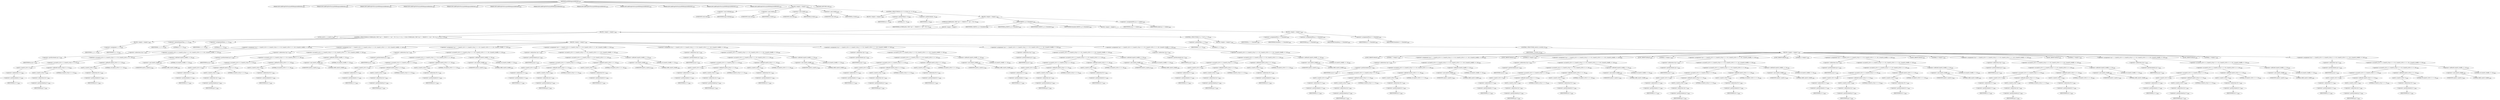 digraph "putRGBseparate8bittile" {  
"53328" [label = <(METHOD,putRGBseparate8bittile)<SUB>1854</SUB>> ]
"53329" [label = <(PARAM,DECLARESepPutFunc(putRGBseparate8bittile))<SUB>1854</SUB>> ]
"53330" [label = <(PARAM,DECLARESepPutFunc(putRGBseparate8bittile))<SUB>1854</SUB>> ]
"53331" [label = <(PARAM,DECLARESepPutFunc(putRGBseparate8bittile))<SUB>1854</SUB>> ]
"53332" [label = <(PARAM,DECLARESepPutFunc(putRGBseparate8bittile))<SUB>1854</SUB>> ]
"53333" [label = <(PARAM,DECLARESepPutFunc(putRGBseparate8bittile))<SUB>1854</SUB>> ]
"53334" [label = <(PARAM,DECLARESepPutFunc(putRGBseparate8bittile))<SUB>1854</SUB>> ]
"53335" [label = <(PARAM,DECLARESepPutFunc(putRGBseparate8bittile))<SUB>1854</SUB>> ]
"53336" [label = <(PARAM,DECLARESepPutFunc(putRGBseparate8bittile))<SUB>1854</SUB>> ]
"53337" [label = <(PARAM,DECLARESepPutFunc(putRGBseparate8bittile))<SUB>1854</SUB>> ]
"53338" [label = <(PARAM,DECLARESepPutFunc(putRGBseparate8bittile))<SUB>1854</SUB>> ]
"53339" [label = <(PARAM,DECLARESepPutFunc(putRGBseparate8bittile))<SUB>1854</SUB>> ]
"53340" [label = <(PARAM,DECLARESepPutFunc(putRGBseparate8bittile))<SUB>1854</SUB>> ]
"53341" [label = <(BLOCK,&lt;empty&gt;,&lt;empty&gt;)<SUB>1855</SUB>> ]
"53342" [label = <(&lt;operator&gt;.cast,(void)img)<SUB>1856</SUB>> ]
"53343" [label = <(UNKNOWN,void,void)<SUB>1856</SUB>> ]
"53344" [label = <(IDENTIFIER,img,(void)img)<SUB>1856</SUB>> ]
"53345" [label = <(&lt;operator&gt;.cast,(void)x)<SUB>1857</SUB>> ]
"53346" [label = <(UNKNOWN,void,void)<SUB>1857</SUB>> ]
"53347" [label = <(IDENTIFIER,x,(void)x)<SUB>1857</SUB>> ]
"53348" [label = <(&lt;operator&gt;.cast,(void)y)<SUB>1858</SUB>> ]
"53349" [label = <(UNKNOWN,void,void)<SUB>1858</SUB>> ]
"53350" [label = <(IDENTIFIER,y,(void)y)<SUB>1858</SUB>> ]
"53351" [label = <(&lt;operator&gt;.cast,(void)a)<SUB>1859</SUB>> ]
"53352" [label = <(UNKNOWN,void,void)<SUB>1859</SUB>> ]
"53353" [label = <(IDENTIFIER,a,(void)a)<SUB>1859</SUB>> ]
"53354" [label = <(CONTROL_STRUCTURE,for (;h &gt; 0;--h),for (;h &gt; 0;--h))<SUB>1860</SUB>> ]
"53355" [label = <(BLOCK,&lt;empty&gt;,&lt;empty&gt;)<SUB>1860</SUB>> ]
"53356" [label = <(&lt;operator&gt;.greaterThan,h &gt; 0)<SUB>1860</SUB>> ]
"53357" [label = <(IDENTIFIER,h,h &gt; 0)<SUB>1860</SUB>> ]
"53358" [label = <(LITERAL,0,h &gt; 0)<SUB>1860</SUB>> ]
"53359" [label = <(&lt;operator&gt;.preDecrement,--h)<SUB>1860</SUB>> ]
"53360" [label = <(IDENTIFIER,h,--h)<SUB>1860</SUB>> ]
"53361" [label = <(BLOCK,&lt;empty&gt;,&lt;empty&gt;)<SUB>1861</SUB>> ]
"53362" [label = <(UNROLL8,UNROLL8(w, NOP, *cp++ = PACK(*r++, *g++, *b++)))<SUB>1862</SUB>> ]
"53363" [label = <(IDENTIFIER,w,UNROLL8(w, NOP, *cp++ = PACK(*r++, *g++, *b++)))<SUB>1862</SUB>> ]
"53364" [label = <(BLOCK,&lt;empty&gt;,&lt;empty&gt;)> ]
"53365" [label = <(BLOCK,&lt;empty&gt;,&lt;empty&gt;)<SUB>1862</SUB>> ]
"53366" [label = <(LOCAL,uint32_t _x: uint32_t)<SUB>1862</SUB>> ]
"53367" [label = <(CONTROL_STRUCTURE,for (UNROLL8(w, NOP, *cp++ = PACK(*r++, *g++, *b++))_x &gt;= 8;_x -= 8),for (UNROLL8(w, NOP, *cp++ = PACK(*r++, *g++, *b++))_x &gt;= 8;_x -= 8))<SUB>1862</SUB>> ]
"53368" [label = <(BLOCK,&lt;empty&gt;,&lt;empty&gt;)<SUB>1862</SUB>> ]
"53369" [label = <(&lt;operator&gt;.assignment,_x = w)<SUB>1862</SUB>> ]
"53370" [label = <(IDENTIFIER,_x,_x = w)<SUB>1862</SUB>> ]
"53371" [label = <(IDENTIFIER,w,_x = w)<SUB>1862</SUB>> ]
"53372" [label = <(&lt;operator&gt;.greaterEqualsThan,_x &gt;= 8)<SUB>1862</SUB>> ]
"53373" [label = <(IDENTIFIER,_x,_x &gt;= 8)<SUB>1862</SUB>> ]
"53374" [label = <(LITERAL,8,_x &gt;= 8)<SUB>1862</SUB>> ]
"53375" [label = <(&lt;operator&gt;.assignmentMinus,_x -= 8)<SUB>1862</SUB>> ]
"53376" [label = <(IDENTIFIER,_x,_x -= 8)<SUB>1862</SUB>> ]
"53377" [label = <(LITERAL,8,_x -= 8)<SUB>1862</SUB>> ]
"53378" [label = <(BLOCK,&lt;empty&gt;,&lt;empty&gt;)<SUB>1862</SUB>> ]
"53379" [label = <(&lt;operator&gt;.assignment,*cp++ = ((uint32_t)(*r++) | ((uint32_t)(*g++) &lt;&lt; 8) | ((uint32_t)(*b++) &lt;&lt; 16) | (((uint32_t)0xffL) &lt;&lt; 24)))<SUB>1862</SUB>> ]
"53380" [label = <(&lt;operator&gt;.indirection,*cp++)<SUB>1862</SUB>> ]
"53381" [label = <(&lt;operator&gt;.postIncrement,cp++)<SUB>1862</SUB>> ]
"53382" [label = <(IDENTIFIER,cp,cp++)<SUB>1862</SUB>> ]
"53383" [label = <(&lt;operator&gt;.or,(uint32_t)(*r++) | ((uint32_t)(*g++) &lt;&lt; 8) | ((uint32_t)(*b++) &lt;&lt; 16) | (((uint32_t)0xffL) &lt;&lt; 24))<SUB>1862</SUB>> ]
"53384" [label = <(&lt;operator&gt;.or,(uint32_t)(*r++) | ((uint32_t)(*g++) &lt;&lt; 8) | ((uint32_t)(*b++) &lt;&lt; 16))<SUB>1862</SUB>> ]
"53385" [label = <(&lt;operator&gt;.or,(uint32_t)(*r++) | ((uint32_t)(*g++) &lt;&lt; 8))<SUB>1862</SUB>> ]
"53386" [label = <(uint32_t,(uint32_t)(*r++))<SUB>1862</SUB>> ]
"53387" [label = <(&lt;operator&gt;.indirection,*r++)<SUB>1862</SUB>> ]
"53388" [label = <(&lt;operator&gt;.postIncrement,r++)<SUB>1862</SUB>> ]
"53389" [label = <(IDENTIFIER,r,r++)<SUB>1862</SUB>> ]
"53390" [label = <(&lt;operator&gt;.shiftLeft,(uint32_t)(*g++) &lt;&lt; 8)<SUB>1862</SUB>> ]
"53391" [label = <(uint32_t,(uint32_t)(*g++))<SUB>1862</SUB>> ]
"53392" [label = <(&lt;operator&gt;.indirection,*g++)<SUB>1862</SUB>> ]
"53393" [label = <(&lt;operator&gt;.postIncrement,g++)<SUB>1862</SUB>> ]
"53394" [label = <(IDENTIFIER,g,g++)<SUB>1862</SUB>> ]
"53395" [label = <(LITERAL,8,(uint32_t)(*g++) &lt;&lt; 8)<SUB>1862</SUB>> ]
"53396" [label = <(&lt;operator&gt;.shiftLeft,(uint32_t)(*b++) &lt;&lt; 16)<SUB>1862</SUB>> ]
"53397" [label = <(uint32_t,(uint32_t)(*b++))<SUB>1862</SUB>> ]
"53398" [label = <(&lt;operator&gt;.indirection,*b++)<SUB>1862</SUB>> ]
"53399" [label = <(&lt;operator&gt;.postIncrement,b++)<SUB>1862</SUB>> ]
"53400" [label = <(IDENTIFIER,b,b++)<SUB>1862</SUB>> ]
"53401" [label = <(LITERAL,16,(uint32_t)(*b++) &lt;&lt; 16)<SUB>1862</SUB>> ]
"53402" [label = <(&lt;operator&gt;.shiftLeft,((uint32_t)0xffL) &lt;&lt; 24)<SUB>1862</SUB>> ]
"53403" [label = <(&lt;operator&gt;.cast,(uint32_t)0xffL)<SUB>1862</SUB>> ]
"53404" [label = <(UNKNOWN,uint32_t,uint32_t)<SUB>1862</SUB>> ]
"53405" [label = <(LITERAL,0xffL,(uint32_t)0xffL)<SUB>1862</SUB>> ]
"53406" [label = <(LITERAL,24,((uint32_t)0xffL) &lt;&lt; 24)<SUB>1862</SUB>> ]
"53407" [label = <(&lt;operator&gt;.assignment,*cp++ = ((uint32_t)(*r++) | ((uint32_t)(*g++) &lt;&lt; 8) | ((uint32_t)(*b++) &lt;&lt; 16) | (((uint32_t)0xffL) &lt;&lt; 24)))<SUB>1862</SUB>> ]
"53408" [label = <(&lt;operator&gt;.indirection,*cp++)<SUB>1862</SUB>> ]
"53409" [label = <(&lt;operator&gt;.postIncrement,cp++)<SUB>1862</SUB>> ]
"53410" [label = <(IDENTIFIER,cp,cp++)<SUB>1862</SUB>> ]
"53411" [label = <(&lt;operator&gt;.or,(uint32_t)(*r++) | ((uint32_t)(*g++) &lt;&lt; 8) | ((uint32_t)(*b++) &lt;&lt; 16) | (((uint32_t)0xffL) &lt;&lt; 24))<SUB>1862</SUB>> ]
"53412" [label = <(&lt;operator&gt;.or,(uint32_t)(*r++) | ((uint32_t)(*g++) &lt;&lt; 8) | ((uint32_t)(*b++) &lt;&lt; 16))<SUB>1862</SUB>> ]
"53413" [label = <(&lt;operator&gt;.or,(uint32_t)(*r++) | ((uint32_t)(*g++) &lt;&lt; 8))<SUB>1862</SUB>> ]
"53414" [label = <(uint32_t,(uint32_t)(*r++))<SUB>1862</SUB>> ]
"53415" [label = <(&lt;operator&gt;.indirection,*r++)<SUB>1862</SUB>> ]
"53416" [label = <(&lt;operator&gt;.postIncrement,r++)<SUB>1862</SUB>> ]
"53417" [label = <(IDENTIFIER,r,r++)<SUB>1862</SUB>> ]
"53418" [label = <(&lt;operator&gt;.shiftLeft,(uint32_t)(*g++) &lt;&lt; 8)<SUB>1862</SUB>> ]
"53419" [label = <(uint32_t,(uint32_t)(*g++))<SUB>1862</SUB>> ]
"53420" [label = <(&lt;operator&gt;.indirection,*g++)<SUB>1862</SUB>> ]
"53421" [label = <(&lt;operator&gt;.postIncrement,g++)<SUB>1862</SUB>> ]
"53422" [label = <(IDENTIFIER,g,g++)<SUB>1862</SUB>> ]
"53423" [label = <(LITERAL,8,(uint32_t)(*g++) &lt;&lt; 8)<SUB>1862</SUB>> ]
"53424" [label = <(&lt;operator&gt;.shiftLeft,(uint32_t)(*b++) &lt;&lt; 16)<SUB>1862</SUB>> ]
"53425" [label = <(uint32_t,(uint32_t)(*b++))<SUB>1862</SUB>> ]
"53426" [label = <(&lt;operator&gt;.indirection,*b++)<SUB>1862</SUB>> ]
"53427" [label = <(&lt;operator&gt;.postIncrement,b++)<SUB>1862</SUB>> ]
"53428" [label = <(IDENTIFIER,b,b++)<SUB>1862</SUB>> ]
"53429" [label = <(LITERAL,16,(uint32_t)(*b++) &lt;&lt; 16)<SUB>1862</SUB>> ]
"53430" [label = <(&lt;operator&gt;.shiftLeft,((uint32_t)0xffL) &lt;&lt; 24)<SUB>1862</SUB>> ]
"53431" [label = <(&lt;operator&gt;.cast,(uint32_t)0xffL)<SUB>1862</SUB>> ]
"53432" [label = <(UNKNOWN,uint32_t,uint32_t)<SUB>1862</SUB>> ]
"53433" [label = <(LITERAL,0xffL,(uint32_t)0xffL)<SUB>1862</SUB>> ]
"53434" [label = <(LITERAL,24,((uint32_t)0xffL) &lt;&lt; 24)<SUB>1862</SUB>> ]
"53435" [label = <(&lt;operator&gt;.assignment,*cp++ = ((uint32_t)(*r++) | ((uint32_t)(*g++) &lt;&lt; 8) | ((uint32_t)(*b++) &lt;&lt; 16) | (((uint32_t)0xffL) &lt;&lt; 24)))<SUB>1862</SUB>> ]
"53436" [label = <(&lt;operator&gt;.indirection,*cp++)<SUB>1862</SUB>> ]
"53437" [label = <(&lt;operator&gt;.postIncrement,cp++)<SUB>1862</SUB>> ]
"53438" [label = <(IDENTIFIER,cp,cp++)<SUB>1862</SUB>> ]
"53439" [label = <(&lt;operator&gt;.or,(uint32_t)(*r++) | ((uint32_t)(*g++) &lt;&lt; 8) | ((uint32_t)(*b++) &lt;&lt; 16) | (((uint32_t)0xffL) &lt;&lt; 24))<SUB>1862</SUB>> ]
"53440" [label = <(&lt;operator&gt;.or,(uint32_t)(*r++) | ((uint32_t)(*g++) &lt;&lt; 8) | ((uint32_t)(*b++) &lt;&lt; 16))<SUB>1862</SUB>> ]
"53441" [label = <(&lt;operator&gt;.or,(uint32_t)(*r++) | ((uint32_t)(*g++) &lt;&lt; 8))<SUB>1862</SUB>> ]
"53442" [label = <(uint32_t,(uint32_t)(*r++))<SUB>1862</SUB>> ]
"53443" [label = <(&lt;operator&gt;.indirection,*r++)<SUB>1862</SUB>> ]
"53444" [label = <(&lt;operator&gt;.postIncrement,r++)<SUB>1862</SUB>> ]
"53445" [label = <(IDENTIFIER,r,r++)<SUB>1862</SUB>> ]
"53446" [label = <(&lt;operator&gt;.shiftLeft,(uint32_t)(*g++) &lt;&lt; 8)<SUB>1862</SUB>> ]
"53447" [label = <(uint32_t,(uint32_t)(*g++))<SUB>1862</SUB>> ]
"53448" [label = <(&lt;operator&gt;.indirection,*g++)<SUB>1862</SUB>> ]
"53449" [label = <(&lt;operator&gt;.postIncrement,g++)<SUB>1862</SUB>> ]
"53450" [label = <(IDENTIFIER,g,g++)<SUB>1862</SUB>> ]
"53451" [label = <(LITERAL,8,(uint32_t)(*g++) &lt;&lt; 8)<SUB>1862</SUB>> ]
"53452" [label = <(&lt;operator&gt;.shiftLeft,(uint32_t)(*b++) &lt;&lt; 16)<SUB>1862</SUB>> ]
"53453" [label = <(uint32_t,(uint32_t)(*b++))<SUB>1862</SUB>> ]
"53454" [label = <(&lt;operator&gt;.indirection,*b++)<SUB>1862</SUB>> ]
"53455" [label = <(&lt;operator&gt;.postIncrement,b++)<SUB>1862</SUB>> ]
"53456" [label = <(IDENTIFIER,b,b++)<SUB>1862</SUB>> ]
"53457" [label = <(LITERAL,16,(uint32_t)(*b++) &lt;&lt; 16)<SUB>1862</SUB>> ]
"53458" [label = <(&lt;operator&gt;.shiftLeft,((uint32_t)0xffL) &lt;&lt; 24)<SUB>1862</SUB>> ]
"53459" [label = <(&lt;operator&gt;.cast,(uint32_t)0xffL)<SUB>1862</SUB>> ]
"53460" [label = <(UNKNOWN,uint32_t,uint32_t)<SUB>1862</SUB>> ]
"53461" [label = <(LITERAL,0xffL,(uint32_t)0xffL)<SUB>1862</SUB>> ]
"53462" [label = <(LITERAL,24,((uint32_t)0xffL) &lt;&lt; 24)<SUB>1862</SUB>> ]
"53463" [label = <(&lt;operator&gt;.assignment,*cp++ = ((uint32_t)(*r++) | ((uint32_t)(*g++) &lt;&lt; 8) | ((uint32_t)(*b++) &lt;&lt; 16) | (((uint32_t)0xffL) &lt;&lt; 24)))<SUB>1862</SUB>> ]
"53464" [label = <(&lt;operator&gt;.indirection,*cp++)<SUB>1862</SUB>> ]
"53465" [label = <(&lt;operator&gt;.postIncrement,cp++)<SUB>1862</SUB>> ]
"53466" [label = <(IDENTIFIER,cp,cp++)<SUB>1862</SUB>> ]
"53467" [label = <(&lt;operator&gt;.or,(uint32_t)(*r++) | ((uint32_t)(*g++) &lt;&lt; 8) | ((uint32_t)(*b++) &lt;&lt; 16) | (((uint32_t)0xffL) &lt;&lt; 24))<SUB>1862</SUB>> ]
"53468" [label = <(&lt;operator&gt;.or,(uint32_t)(*r++) | ((uint32_t)(*g++) &lt;&lt; 8) | ((uint32_t)(*b++) &lt;&lt; 16))<SUB>1862</SUB>> ]
"53469" [label = <(&lt;operator&gt;.or,(uint32_t)(*r++) | ((uint32_t)(*g++) &lt;&lt; 8))<SUB>1862</SUB>> ]
"53470" [label = <(uint32_t,(uint32_t)(*r++))<SUB>1862</SUB>> ]
"53471" [label = <(&lt;operator&gt;.indirection,*r++)<SUB>1862</SUB>> ]
"53472" [label = <(&lt;operator&gt;.postIncrement,r++)<SUB>1862</SUB>> ]
"53473" [label = <(IDENTIFIER,r,r++)<SUB>1862</SUB>> ]
"53474" [label = <(&lt;operator&gt;.shiftLeft,(uint32_t)(*g++) &lt;&lt; 8)<SUB>1862</SUB>> ]
"53475" [label = <(uint32_t,(uint32_t)(*g++))<SUB>1862</SUB>> ]
"53476" [label = <(&lt;operator&gt;.indirection,*g++)<SUB>1862</SUB>> ]
"53477" [label = <(&lt;operator&gt;.postIncrement,g++)<SUB>1862</SUB>> ]
"53478" [label = <(IDENTIFIER,g,g++)<SUB>1862</SUB>> ]
"53479" [label = <(LITERAL,8,(uint32_t)(*g++) &lt;&lt; 8)<SUB>1862</SUB>> ]
"53480" [label = <(&lt;operator&gt;.shiftLeft,(uint32_t)(*b++) &lt;&lt; 16)<SUB>1862</SUB>> ]
"53481" [label = <(uint32_t,(uint32_t)(*b++))<SUB>1862</SUB>> ]
"53482" [label = <(&lt;operator&gt;.indirection,*b++)<SUB>1862</SUB>> ]
"53483" [label = <(&lt;operator&gt;.postIncrement,b++)<SUB>1862</SUB>> ]
"53484" [label = <(IDENTIFIER,b,b++)<SUB>1862</SUB>> ]
"53485" [label = <(LITERAL,16,(uint32_t)(*b++) &lt;&lt; 16)<SUB>1862</SUB>> ]
"53486" [label = <(&lt;operator&gt;.shiftLeft,((uint32_t)0xffL) &lt;&lt; 24)<SUB>1862</SUB>> ]
"53487" [label = <(&lt;operator&gt;.cast,(uint32_t)0xffL)<SUB>1862</SUB>> ]
"53488" [label = <(UNKNOWN,uint32_t,uint32_t)<SUB>1862</SUB>> ]
"53489" [label = <(LITERAL,0xffL,(uint32_t)0xffL)<SUB>1862</SUB>> ]
"53490" [label = <(LITERAL,24,((uint32_t)0xffL) &lt;&lt; 24)<SUB>1862</SUB>> ]
"53491" [label = <(&lt;operator&gt;.assignment,*cp++ = ((uint32_t)(*r++) | ((uint32_t)(*g++) &lt;&lt; 8) | ((uint32_t)(*b++) &lt;&lt; 16) | (((uint32_t)0xffL) &lt;&lt; 24)))<SUB>1862</SUB>> ]
"53492" [label = <(&lt;operator&gt;.indirection,*cp++)<SUB>1862</SUB>> ]
"53493" [label = <(&lt;operator&gt;.postIncrement,cp++)<SUB>1862</SUB>> ]
"53494" [label = <(IDENTIFIER,cp,cp++)<SUB>1862</SUB>> ]
"53495" [label = <(&lt;operator&gt;.or,(uint32_t)(*r++) | ((uint32_t)(*g++) &lt;&lt; 8) | ((uint32_t)(*b++) &lt;&lt; 16) | (((uint32_t)0xffL) &lt;&lt; 24))<SUB>1862</SUB>> ]
"53496" [label = <(&lt;operator&gt;.or,(uint32_t)(*r++) | ((uint32_t)(*g++) &lt;&lt; 8) | ((uint32_t)(*b++) &lt;&lt; 16))<SUB>1862</SUB>> ]
"53497" [label = <(&lt;operator&gt;.or,(uint32_t)(*r++) | ((uint32_t)(*g++) &lt;&lt; 8))<SUB>1862</SUB>> ]
"53498" [label = <(uint32_t,(uint32_t)(*r++))<SUB>1862</SUB>> ]
"53499" [label = <(&lt;operator&gt;.indirection,*r++)<SUB>1862</SUB>> ]
"53500" [label = <(&lt;operator&gt;.postIncrement,r++)<SUB>1862</SUB>> ]
"53501" [label = <(IDENTIFIER,r,r++)<SUB>1862</SUB>> ]
"53502" [label = <(&lt;operator&gt;.shiftLeft,(uint32_t)(*g++) &lt;&lt; 8)<SUB>1862</SUB>> ]
"53503" [label = <(uint32_t,(uint32_t)(*g++))<SUB>1862</SUB>> ]
"53504" [label = <(&lt;operator&gt;.indirection,*g++)<SUB>1862</SUB>> ]
"53505" [label = <(&lt;operator&gt;.postIncrement,g++)<SUB>1862</SUB>> ]
"53506" [label = <(IDENTIFIER,g,g++)<SUB>1862</SUB>> ]
"53507" [label = <(LITERAL,8,(uint32_t)(*g++) &lt;&lt; 8)<SUB>1862</SUB>> ]
"53508" [label = <(&lt;operator&gt;.shiftLeft,(uint32_t)(*b++) &lt;&lt; 16)<SUB>1862</SUB>> ]
"53509" [label = <(uint32_t,(uint32_t)(*b++))<SUB>1862</SUB>> ]
"53510" [label = <(&lt;operator&gt;.indirection,*b++)<SUB>1862</SUB>> ]
"53511" [label = <(&lt;operator&gt;.postIncrement,b++)<SUB>1862</SUB>> ]
"53512" [label = <(IDENTIFIER,b,b++)<SUB>1862</SUB>> ]
"53513" [label = <(LITERAL,16,(uint32_t)(*b++) &lt;&lt; 16)<SUB>1862</SUB>> ]
"53514" [label = <(&lt;operator&gt;.shiftLeft,((uint32_t)0xffL) &lt;&lt; 24)<SUB>1862</SUB>> ]
"53515" [label = <(&lt;operator&gt;.cast,(uint32_t)0xffL)<SUB>1862</SUB>> ]
"53516" [label = <(UNKNOWN,uint32_t,uint32_t)<SUB>1862</SUB>> ]
"53517" [label = <(LITERAL,0xffL,(uint32_t)0xffL)<SUB>1862</SUB>> ]
"53518" [label = <(LITERAL,24,((uint32_t)0xffL) &lt;&lt; 24)<SUB>1862</SUB>> ]
"53519" [label = <(&lt;operator&gt;.assignment,*cp++ = ((uint32_t)(*r++) | ((uint32_t)(*g++) &lt;&lt; 8) | ((uint32_t)(*b++) &lt;&lt; 16) | (((uint32_t)0xffL) &lt;&lt; 24)))<SUB>1862</SUB>> ]
"53520" [label = <(&lt;operator&gt;.indirection,*cp++)<SUB>1862</SUB>> ]
"53521" [label = <(&lt;operator&gt;.postIncrement,cp++)<SUB>1862</SUB>> ]
"53522" [label = <(IDENTIFIER,cp,cp++)<SUB>1862</SUB>> ]
"53523" [label = <(&lt;operator&gt;.or,(uint32_t)(*r++) | ((uint32_t)(*g++) &lt;&lt; 8) | ((uint32_t)(*b++) &lt;&lt; 16) | (((uint32_t)0xffL) &lt;&lt; 24))<SUB>1862</SUB>> ]
"53524" [label = <(&lt;operator&gt;.or,(uint32_t)(*r++) | ((uint32_t)(*g++) &lt;&lt; 8) | ((uint32_t)(*b++) &lt;&lt; 16))<SUB>1862</SUB>> ]
"53525" [label = <(&lt;operator&gt;.or,(uint32_t)(*r++) | ((uint32_t)(*g++) &lt;&lt; 8))<SUB>1862</SUB>> ]
"53526" [label = <(uint32_t,(uint32_t)(*r++))<SUB>1862</SUB>> ]
"53527" [label = <(&lt;operator&gt;.indirection,*r++)<SUB>1862</SUB>> ]
"53528" [label = <(&lt;operator&gt;.postIncrement,r++)<SUB>1862</SUB>> ]
"53529" [label = <(IDENTIFIER,r,r++)<SUB>1862</SUB>> ]
"53530" [label = <(&lt;operator&gt;.shiftLeft,(uint32_t)(*g++) &lt;&lt; 8)<SUB>1862</SUB>> ]
"53531" [label = <(uint32_t,(uint32_t)(*g++))<SUB>1862</SUB>> ]
"53532" [label = <(&lt;operator&gt;.indirection,*g++)<SUB>1862</SUB>> ]
"53533" [label = <(&lt;operator&gt;.postIncrement,g++)<SUB>1862</SUB>> ]
"53534" [label = <(IDENTIFIER,g,g++)<SUB>1862</SUB>> ]
"53535" [label = <(LITERAL,8,(uint32_t)(*g++) &lt;&lt; 8)<SUB>1862</SUB>> ]
"53536" [label = <(&lt;operator&gt;.shiftLeft,(uint32_t)(*b++) &lt;&lt; 16)<SUB>1862</SUB>> ]
"53537" [label = <(uint32_t,(uint32_t)(*b++))<SUB>1862</SUB>> ]
"53538" [label = <(&lt;operator&gt;.indirection,*b++)<SUB>1862</SUB>> ]
"53539" [label = <(&lt;operator&gt;.postIncrement,b++)<SUB>1862</SUB>> ]
"53540" [label = <(IDENTIFIER,b,b++)<SUB>1862</SUB>> ]
"53541" [label = <(LITERAL,16,(uint32_t)(*b++) &lt;&lt; 16)<SUB>1862</SUB>> ]
"53542" [label = <(&lt;operator&gt;.shiftLeft,((uint32_t)0xffL) &lt;&lt; 24)<SUB>1862</SUB>> ]
"53543" [label = <(&lt;operator&gt;.cast,(uint32_t)0xffL)<SUB>1862</SUB>> ]
"53544" [label = <(UNKNOWN,uint32_t,uint32_t)<SUB>1862</SUB>> ]
"53545" [label = <(LITERAL,0xffL,(uint32_t)0xffL)<SUB>1862</SUB>> ]
"53546" [label = <(LITERAL,24,((uint32_t)0xffL) &lt;&lt; 24)<SUB>1862</SUB>> ]
"53547" [label = <(&lt;operator&gt;.assignment,*cp++ = ((uint32_t)(*r++) | ((uint32_t)(*g++) &lt;&lt; 8) | ((uint32_t)(*b++) &lt;&lt; 16) | (((uint32_t)0xffL) &lt;&lt; 24)))<SUB>1862</SUB>> ]
"53548" [label = <(&lt;operator&gt;.indirection,*cp++)<SUB>1862</SUB>> ]
"53549" [label = <(&lt;operator&gt;.postIncrement,cp++)<SUB>1862</SUB>> ]
"53550" [label = <(IDENTIFIER,cp,cp++)<SUB>1862</SUB>> ]
"53551" [label = <(&lt;operator&gt;.or,(uint32_t)(*r++) | ((uint32_t)(*g++) &lt;&lt; 8) | ((uint32_t)(*b++) &lt;&lt; 16) | (((uint32_t)0xffL) &lt;&lt; 24))<SUB>1862</SUB>> ]
"53552" [label = <(&lt;operator&gt;.or,(uint32_t)(*r++) | ((uint32_t)(*g++) &lt;&lt; 8) | ((uint32_t)(*b++) &lt;&lt; 16))<SUB>1862</SUB>> ]
"53553" [label = <(&lt;operator&gt;.or,(uint32_t)(*r++) | ((uint32_t)(*g++) &lt;&lt; 8))<SUB>1862</SUB>> ]
"53554" [label = <(uint32_t,(uint32_t)(*r++))<SUB>1862</SUB>> ]
"53555" [label = <(&lt;operator&gt;.indirection,*r++)<SUB>1862</SUB>> ]
"53556" [label = <(&lt;operator&gt;.postIncrement,r++)<SUB>1862</SUB>> ]
"53557" [label = <(IDENTIFIER,r,r++)<SUB>1862</SUB>> ]
"53558" [label = <(&lt;operator&gt;.shiftLeft,(uint32_t)(*g++) &lt;&lt; 8)<SUB>1862</SUB>> ]
"53559" [label = <(uint32_t,(uint32_t)(*g++))<SUB>1862</SUB>> ]
"53560" [label = <(&lt;operator&gt;.indirection,*g++)<SUB>1862</SUB>> ]
"53561" [label = <(&lt;operator&gt;.postIncrement,g++)<SUB>1862</SUB>> ]
"53562" [label = <(IDENTIFIER,g,g++)<SUB>1862</SUB>> ]
"53563" [label = <(LITERAL,8,(uint32_t)(*g++) &lt;&lt; 8)<SUB>1862</SUB>> ]
"53564" [label = <(&lt;operator&gt;.shiftLeft,(uint32_t)(*b++) &lt;&lt; 16)<SUB>1862</SUB>> ]
"53565" [label = <(uint32_t,(uint32_t)(*b++))<SUB>1862</SUB>> ]
"53566" [label = <(&lt;operator&gt;.indirection,*b++)<SUB>1862</SUB>> ]
"53567" [label = <(&lt;operator&gt;.postIncrement,b++)<SUB>1862</SUB>> ]
"53568" [label = <(IDENTIFIER,b,b++)<SUB>1862</SUB>> ]
"53569" [label = <(LITERAL,16,(uint32_t)(*b++) &lt;&lt; 16)<SUB>1862</SUB>> ]
"53570" [label = <(&lt;operator&gt;.shiftLeft,((uint32_t)0xffL) &lt;&lt; 24)<SUB>1862</SUB>> ]
"53571" [label = <(&lt;operator&gt;.cast,(uint32_t)0xffL)<SUB>1862</SUB>> ]
"53572" [label = <(UNKNOWN,uint32_t,uint32_t)<SUB>1862</SUB>> ]
"53573" [label = <(LITERAL,0xffL,(uint32_t)0xffL)<SUB>1862</SUB>> ]
"53574" [label = <(LITERAL,24,((uint32_t)0xffL) &lt;&lt; 24)<SUB>1862</SUB>> ]
"53575" [label = <(&lt;operator&gt;.assignment,*cp++ = ((uint32_t)(*r++) | ((uint32_t)(*g++) &lt;&lt; 8) | ((uint32_t)(*b++) &lt;&lt; 16) | (((uint32_t)0xffL) &lt;&lt; 24)))<SUB>1862</SUB>> ]
"53576" [label = <(&lt;operator&gt;.indirection,*cp++)<SUB>1862</SUB>> ]
"53577" [label = <(&lt;operator&gt;.postIncrement,cp++)<SUB>1862</SUB>> ]
"53578" [label = <(IDENTIFIER,cp,cp++)<SUB>1862</SUB>> ]
"53579" [label = <(&lt;operator&gt;.or,(uint32_t)(*r++) | ((uint32_t)(*g++) &lt;&lt; 8) | ((uint32_t)(*b++) &lt;&lt; 16) | (((uint32_t)0xffL) &lt;&lt; 24))<SUB>1862</SUB>> ]
"53580" [label = <(&lt;operator&gt;.or,(uint32_t)(*r++) | ((uint32_t)(*g++) &lt;&lt; 8) | ((uint32_t)(*b++) &lt;&lt; 16))<SUB>1862</SUB>> ]
"53581" [label = <(&lt;operator&gt;.or,(uint32_t)(*r++) | ((uint32_t)(*g++) &lt;&lt; 8))<SUB>1862</SUB>> ]
"53582" [label = <(uint32_t,(uint32_t)(*r++))<SUB>1862</SUB>> ]
"53583" [label = <(&lt;operator&gt;.indirection,*r++)<SUB>1862</SUB>> ]
"53584" [label = <(&lt;operator&gt;.postIncrement,r++)<SUB>1862</SUB>> ]
"53585" [label = <(IDENTIFIER,r,r++)<SUB>1862</SUB>> ]
"53586" [label = <(&lt;operator&gt;.shiftLeft,(uint32_t)(*g++) &lt;&lt; 8)<SUB>1862</SUB>> ]
"53587" [label = <(uint32_t,(uint32_t)(*g++))<SUB>1862</SUB>> ]
"53588" [label = <(&lt;operator&gt;.indirection,*g++)<SUB>1862</SUB>> ]
"53589" [label = <(&lt;operator&gt;.postIncrement,g++)<SUB>1862</SUB>> ]
"53590" [label = <(IDENTIFIER,g,g++)<SUB>1862</SUB>> ]
"53591" [label = <(LITERAL,8,(uint32_t)(*g++) &lt;&lt; 8)<SUB>1862</SUB>> ]
"53592" [label = <(&lt;operator&gt;.shiftLeft,(uint32_t)(*b++) &lt;&lt; 16)<SUB>1862</SUB>> ]
"53593" [label = <(uint32_t,(uint32_t)(*b++))<SUB>1862</SUB>> ]
"53594" [label = <(&lt;operator&gt;.indirection,*b++)<SUB>1862</SUB>> ]
"53595" [label = <(&lt;operator&gt;.postIncrement,b++)<SUB>1862</SUB>> ]
"53596" [label = <(IDENTIFIER,b,b++)<SUB>1862</SUB>> ]
"53597" [label = <(LITERAL,16,(uint32_t)(*b++) &lt;&lt; 16)<SUB>1862</SUB>> ]
"53598" [label = <(&lt;operator&gt;.shiftLeft,((uint32_t)0xffL) &lt;&lt; 24)<SUB>1862</SUB>> ]
"53599" [label = <(&lt;operator&gt;.cast,(uint32_t)0xffL)<SUB>1862</SUB>> ]
"53600" [label = <(UNKNOWN,uint32_t,uint32_t)<SUB>1862</SUB>> ]
"53601" [label = <(LITERAL,0xffL,(uint32_t)0xffL)<SUB>1862</SUB>> ]
"53602" [label = <(LITERAL,24,((uint32_t)0xffL) &lt;&lt; 24)<SUB>1862</SUB>> ]
"53603" [label = <(CONTROL_STRUCTURE,if (_x &gt; 0),if (_x &gt; 0))<SUB>1862</SUB>> ]
"53604" [label = <(&lt;operator&gt;.greaterThan,_x &gt; 0)<SUB>1862</SUB>> ]
"53605" [label = <(IDENTIFIER,_x,_x &gt; 0)<SUB>1862</SUB>> ]
"53606" [label = <(LITERAL,0,_x &gt; 0)<SUB>1862</SUB>> ]
"53607" [label = <(BLOCK,&lt;empty&gt;,&lt;empty&gt;)<SUB>1862</SUB>> ]
"53608" [label = <(CONTROL_STRUCTURE,switch(_x),switch(_x))<SUB>1862</SUB>> ]
"53609" [label = <(IDENTIFIER,_x,switch(_x))<SUB>1862</SUB>> ]
"53610" [label = <(BLOCK,&lt;empty&gt;,&lt;empty&gt;)<SUB>1862</SUB>> ]
"53611" [label = <(JUMP_TARGET,default)<SUB>1862</SUB>> ]
"53612" [label = <(LITERAL,7,&lt;empty&gt;)<SUB>1862</SUB>> ]
"53613" [label = <(&lt;operator&gt;.assignment,*cp++ = ((uint32_t)(*r++) | ((uint32_t)(*g++) &lt;&lt; 8) | ((uint32_t)(*b++) &lt;&lt; 16) | (((uint32_t)0xffL) &lt;&lt; 24)))<SUB>1862</SUB>> ]
"53614" [label = <(&lt;operator&gt;.indirection,*cp++)<SUB>1862</SUB>> ]
"53615" [label = <(&lt;operator&gt;.postIncrement,cp++)<SUB>1862</SUB>> ]
"53616" [label = <(IDENTIFIER,cp,cp++)<SUB>1862</SUB>> ]
"53617" [label = <(&lt;operator&gt;.or,(uint32_t)(*r++) | ((uint32_t)(*g++) &lt;&lt; 8) | ((uint32_t)(*b++) &lt;&lt; 16) | (((uint32_t)0xffL) &lt;&lt; 24))<SUB>1862</SUB>> ]
"53618" [label = <(&lt;operator&gt;.or,(uint32_t)(*r++) | ((uint32_t)(*g++) &lt;&lt; 8) | ((uint32_t)(*b++) &lt;&lt; 16))<SUB>1862</SUB>> ]
"53619" [label = <(&lt;operator&gt;.or,(uint32_t)(*r++) | ((uint32_t)(*g++) &lt;&lt; 8))<SUB>1862</SUB>> ]
"53620" [label = <(uint32_t,(uint32_t)(*r++))<SUB>1862</SUB>> ]
"53621" [label = <(&lt;operator&gt;.indirection,*r++)<SUB>1862</SUB>> ]
"53622" [label = <(&lt;operator&gt;.postIncrement,r++)<SUB>1862</SUB>> ]
"53623" [label = <(IDENTIFIER,r,r++)<SUB>1862</SUB>> ]
"53624" [label = <(&lt;operator&gt;.shiftLeft,(uint32_t)(*g++) &lt;&lt; 8)<SUB>1862</SUB>> ]
"53625" [label = <(uint32_t,(uint32_t)(*g++))<SUB>1862</SUB>> ]
"53626" [label = <(&lt;operator&gt;.indirection,*g++)<SUB>1862</SUB>> ]
"53627" [label = <(&lt;operator&gt;.postIncrement,g++)<SUB>1862</SUB>> ]
"53628" [label = <(IDENTIFIER,g,g++)<SUB>1862</SUB>> ]
"53629" [label = <(LITERAL,8,(uint32_t)(*g++) &lt;&lt; 8)<SUB>1862</SUB>> ]
"53630" [label = <(&lt;operator&gt;.shiftLeft,(uint32_t)(*b++) &lt;&lt; 16)<SUB>1862</SUB>> ]
"53631" [label = <(uint32_t,(uint32_t)(*b++))<SUB>1862</SUB>> ]
"53632" [label = <(&lt;operator&gt;.indirection,*b++)<SUB>1862</SUB>> ]
"53633" [label = <(&lt;operator&gt;.postIncrement,b++)<SUB>1862</SUB>> ]
"53634" [label = <(IDENTIFIER,b,b++)<SUB>1862</SUB>> ]
"53635" [label = <(LITERAL,16,(uint32_t)(*b++) &lt;&lt; 16)<SUB>1862</SUB>> ]
"53636" [label = <(&lt;operator&gt;.shiftLeft,((uint32_t)0xffL) &lt;&lt; 24)<SUB>1862</SUB>> ]
"53637" [label = <(&lt;operator&gt;.cast,(uint32_t)0xffL)<SUB>1862</SUB>> ]
"53638" [label = <(UNKNOWN,uint32_t,uint32_t)<SUB>1862</SUB>> ]
"53639" [label = <(LITERAL,0xffL,(uint32_t)0xffL)<SUB>1862</SUB>> ]
"53640" [label = <(LITERAL,24,((uint32_t)0xffL) &lt;&lt; 24)<SUB>1862</SUB>> ]
"53641" [label = <(JUMP_TARGET,default)<SUB>1862</SUB>> ]
"53642" [label = <(LITERAL,6,&lt;empty&gt;)<SUB>1862</SUB>> ]
"53643" [label = <(&lt;operator&gt;.assignment,*cp++ = ((uint32_t)(*r++) | ((uint32_t)(*g++) &lt;&lt; 8) | ((uint32_t)(*b++) &lt;&lt; 16) | (((uint32_t)0xffL) &lt;&lt; 24)))<SUB>1862</SUB>> ]
"53644" [label = <(&lt;operator&gt;.indirection,*cp++)<SUB>1862</SUB>> ]
"53645" [label = <(&lt;operator&gt;.postIncrement,cp++)<SUB>1862</SUB>> ]
"53646" [label = <(IDENTIFIER,cp,cp++)<SUB>1862</SUB>> ]
"53647" [label = <(&lt;operator&gt;.or,(uint32_t)(*r++) | ((uint32_t)(*g++) &lt;&lt; 8) | ((uint32_t)(*b++) &lt;&lt; 16) | (((uint32_t)0xffL) &lt;&lt; 24))<SUB>1862</SUB>> ]
"53648" [label = <(&lt;operator&gt;.or,(uint32_t)(*r++) | ((uint32_t)(*g++) &lt;&lt; 8) | ((uint32_t)(*b++) &lt;&lt; 16))<SUB>1862</SUB>> ]
"53649" [label = <(&lt;operator&gt;.or,(uint32_t)(*r++) | ((uint32_t)(*g++) &lt;&lt; 8))<SUB>1862</SUB>> ]
"53650" [label = <(uint32_t,(uint32_t)(*r++))<SUB>1862</SUB>> ]
"53651" [label = <(&lt;operator&gt;.indirection,*r++)<SUB>1862</SUB>> ]
"53652" [label = <(&lt;operator&gt;.postIncrement,r++)<SUB>1862</SUB>> ]
"53653" [label = <(IDENTIFIER,r,r++)<SUB>1862</SUB>> ]
"53654" [label = <(&lt;operator&gt;.shiftLeft,(uint32_t)(*g++) &lt;&lt; 8)<SUB>1862</SUB>> ]
"53655" [label = <(uint32_t,(uint32_t)(*g++))<SUB>1862</SUB>> ]
"53656" [label = <(&lt;operator&gt;.indirection,*g++)<SUB>1862</SUB>> ]
"53657" [label = <(&lt;operator&gt;.postIncrement,g++)<SUB>1862</SUB>> ]
"53658" [label = <(IDENTIFIER,g,g++)<SUB>1862</SUB>> ]
"53659" [label = <(LITERAL,8,(uint32_t)(*g++) &lt;&lt; 8)<SUB>1862</SUB>> ]
"53660" [label = <(&lt;operator&gt;.shiftLeft,(uint32_t)(*b++) &lt;&lt; 16)<SUB>1862</SUB>> ]
"53661" [label = <(uint32_t,(uint32_t)(*b++))<SUB>1862</SUB>> ]
"53662" [label = <(&lt;operator&gt;.indirection,*b++)<SUB>1862</SUB>> ]
"53663" [label = <(&lt;operator&gt;.postIncrement,b++)<SUB>1862</SUB>> ]
"53664" [label = <(IDENTIFIER,b,b++)<SUB>1862</SUB>> ]
"53665" [label = <(LITERAL,16,(uint32_t)(*b++) &lt;&lt; 16)<SUB>1862</SUB>> ]
"53666" [label = <(&lt;operator&gt;.shiftLeft,((uint32_t)0xffL) &lt;&lt; 24)<SUB>1862</SUB>> ]
"53667" [label = <(&lt;operator&gt;.cast,(uint32_t)0xffL)<SUB>1862</SUB>> ]
"53668" [label = <(UNKNOWN,uint32_t,uint32_t)<SUB>1862</SUB>> ]
"53669" [label = <(LITERAL,0xffL,(uint32_t)0xffL)<SUB>1862</SUB>> ]
"53670" [label = <(LITERAL,24,((uint32_t)0xffL) &lt;&lt; 24)<SUB>1862</SUB>> ]
"53671" [label = <(JUMP_TARGET,default)<SUB>1862</SUB>> ]
"53672" [label = <(LITERAL,5,&lt;empty&gt;)<SUB>1862</SUB>> ]
"53673" [label = <(&lt;operator&gt;.assignment,*cp++ = ((uint32_t)(*r++) | ((uint32_t)(*g++) &lt;&lt; 8) | ((uint32_t)(*b++) &lt;&lt; 16) | (((uint32_t)0xffL) &lt;&lt; 24)))<SUB>1862</SUB>> ]
"53674" [label = <(&lt;operator&gt;.indirection,*cp++)<SUB>1862</SUB>> ]
"53675" [label = <(&lt;operator&gt;.postIncrement,cp++)<SUB>1862</SUB>> ]
"53676" [label = <(IDENTIFIER,cp,cp++)<SUB>1862</SUB>> ]
"53677" [label = <(&lt;operator&gt;.or,(uint32_t)(*r++) | ((uint32_t)(*g++) &lt;&lt; 8) | ((uint32_t)(*b++) &lt;&lt; 16) | (((uint32_t)0xffL) &lt;&lt; 24))<SUB>1862</SUB>> ]
"53678" [label = <(&lt;operator&gt;.or,(uint32_t)(*r++) | ((uint32_t)(*g++) &lt;&lt; 8) | ((uint32_t)(*b++) &lt;&lt; 16))<SUB>1862</SUB>> ]
"53679" [label = <(&lt;operator&gt;.or,(uint32_t)(*r++) | ((uint32_t)(*g++) &lt;&lt; 8))<SUB>1862</SUB>> ]
"53680" [label = <(uint32_t,(uint32_t)(*r++))<SUB>1862</SUB>> ]
"53681" [label = <(&lt;operator&gt;.indirection,*r++)<SUB>1862</SUB>> ]
"53682" [label = <(&lt;operator&gt;.postIncrement,r++)<SUB>1862</SUB>> ]
"53683" [label = <(IDENTIFIER,r,r++)<SUB>1862</SUB>> ]
"53684" [label = <(&lt;operator&gt;.shiftLeft,(uint32_t)(*g++) &lt;&lt; 8)<SUB>1862</SUB>> ]
"53685" [label = <(uint32_t,(uint32_t)(*g++))<SUB>1862</SUB>> ]
"53686" [label = <(&lt;operator&gt;.indirection,*g++)<SUB>1862</SUB>> ]
"53687" [label = <(&lt;operator&gt;.postIncrement,g++)<SUB>1862</SUB>> ]
"53688" [label = <(IDENTIFIER,g,g++)<SUB>1862</SUB>> ]
"53689" [label = <(LITERAL,8,(uint32_t)(*g++) &lt;&lt; 8)<SUB>1862</SUB>> ]
"53690" [label = <(&lt;operator&gt;.shiftLeft,(uint32_t)(*b++) &lt;&lt; 16)<SUB>1862</SUB>> ]
"53691" [label = <(uint32_t,(uint32_t)(*b++))<SUB>1862</SUB>> ]
"53692" [label = <(&lt;operator&gt;.indirection,*b++)<SUB>1862</SUB>> ]
"53693" [label = <(&lt;operator&gt;.postIncrement,b++)<SUB>1862</SUB>> ]
"53694" [label = <(IDENTIFIER,b,b++)<SUB>1862</SUB>> ]
"53695" [label = <(LITERAL,16,(uint32_t)(*b++) &lt;&lt; 16)<SUB>1862</SUB>> ]
"53696" [label = <(&lt;operator&gt;.shiftLeft,((uint32_t)0xffL) &lt;&lt; 24)<SUB>1862</SUB>> ]
"53697" [label = <(&lt;operator&gt;.cast,(uint32_t)0xffL)<SUB>1862</SUB>> ]
"53698" [label = <(UNKNOWN,uint32_t,uint32_t)<SUB>1862</SUB>> ]
"53699" [label = <(LITERAL,0xffL,(uint32_t)0xffL)<SUB>1862</SUB>> ]
"53700" [label = <(LITERAL,24,((uint32_t)0xffL) &lt;&lt; 24)<SUB>1862</SUB>> ]
"53701" [label = <(JUMP_TARGET,default)<SUB>1862</SUB>> ]
"53702" [label = <(LITERAL,4,&lt;empty&gt;)<SUB>1862</SUB>> ]
"53703" [label = <(&lt;operator&gt;.assignment,*cp++ = ((uint32_t)(*r++) | ((uint32_t)(*g++) &lt;&lt; 8) | ((uint32_t)(*b++) &lt;&lt; 16) | (((uint32_t)0xffL) &lt;&lt; 24)))<SUB>1862</SUB>> ]
"53704" [label = <(&lt;operator&gt;.indirection,*cp++)<SUB>1862</SUB>> ]
"53705" [label = <(&lt;operator&gt;.postIncrement,cp++)<SUB>1862</SUB>> ]
"53706" [label = <(IDENTIFIER,cp,cp++)<SUB>1862</SUB>> ]
"53707" [label = <(&lt;operator&gt;.or,(uint32_t)(*r++) | ((uint32_t)(*g++) &lt;&lt; 8) | ((uint32_t)(*b++) &lt;&lt; 16) | (((uint32_t)0xffL) &lt;&lt; 24))<SUB>1862</SUB>> ]
"53708" [label = <(&lt;operator&gt;.or,(uint32_t)(*r++) | ((uint32_t)(*g++) &lt;&lt; 8) | ((uint32_t)(*b++) &lt;&lt; 16))<SUB>1862</SUB>> ]
"53709" [label = <(&lt;operator&gt;.or,(uint32_t)(*r++) | ((uint32_t)(*g++) &lt;&lt; 8))<SUB>1862</SUB>> ]
"53710" [label = <(uint32_t,(uint32_t)(*r++))<SUB>1862</SUB>> ]
"53711" [label = <(&lt;operator&gt;.indirection,*r++)<SUB>1862</SUB>> ]
"53712" [label = <(&lt;operator&gt;.postIncrement,r++)<SUB>1862</SUB>> ]
"53713" [label = <(IDENTIFIER,r,r++)<SUB>1862</SUB>> ]
"53714" [label = <(&lt;operator&gt;.shiftLeft,(uint32_t)(*g++) &lt;&lt; 8)<SUB>1862</SUB>> ]
"53715" [label = <(uint32_t,(uint32_t)(*g++))<SUB>1862</SUB>> ]
"53716" [label = <(&lt;operator&gt;.indirection,*g++)<SUB>1862</SUB>> ]
"53717" [label = <(&lt;operator&gt;.postIncrement,g++)<SUB>1862</SUB>> ]
"53718" [label = <(IDENTIFIER,g,g++)<SUB>1862</SUB>> ]
"53719" [label = <(LITERAL,8,(uint32_t)(*g++) &lt;&lt; 8)<SUB>1862</SUB>> ]
"53720" [label = <(&lt;operator&gt;.shiftLeft,(uint32_t)(*b++) &lt;&lt; 16)<SUB>1862</SUB>> ]
"53721" [label = <(uint32_t,(uint32_t)(*b++))<SUB>1862</SUB>> ]
"53722" [label = <(&lt;operator&gt;.indirection,*b++)<SUB>1862</SUB>> ]
"53723" [label = <(&lt;operator&gt;.postIncrement,b++)<SUB>1862</SUB>> ]
"53724" [label = <(IDENTIFIER,b,b++)<SUB>1862</SUB>> ]
"53725" [label = <(LITERAL,16,(uint32_t)(*b++) &lt;&lt; 16)<SUB>1862</SUB>> ]
"53726" [label = <(&lt;operator&gt;.shiftLeft,((uint32_t)0xffL) &lt;&lt; 24)<SUB>1862</SUB>> ]
"53727" [label = <(&lt;operator&gt;.cast,(uint32_t)0xffL)<SUB>1862</SUB>> ]
"53728" [label = <(UNKNOWN,uint32_t,uint32_t)<SUB>1862</SUB>> ]
"53729" [label = <(LITERAL,0xffL,(uint32_t)0xffL)<SUB>1862</SUB>> ]
"53730" [label = <(LITERAL,24,((uint32_t)0xffL) &lt;&lt; 24)<SUB>1862</SUB>> ]
"53731" [label = <(JUMP_TARGET,default)<SUB>1862</SUB>> ]
"53732" [label = <(LITERAL,3,&lt;empty&gt;)<SUB>1862</SUB>> ]
"53733" [label = <(&lt;operator&gt;.assignment,*cp++ = ((uint32_t)(*r++) | ((uint32_t)(*g++) &lt;&lt; 8) | ((uint32_t)(*b++) &lt;&lt; 16) | (((uint32_t)0xffL) &lt;&lt; 24)))<SUB>1862</SUB>> ]
"53734" [label = <(&lt;operator&gt;.indirection,*cp++)<SUB>1862</SUB>> ]
"53735" [label = <(&lt;operator&gt;.postIncrement,cp++)<SUB>1862</SUB>> ]
"53736" [label = <(IDENTIFIER,cp,cp++)<SUB>1862</SUB>> ]
"53737" [label = <(&lt;operator&gt;.or,(uint32_t)(*r++) | ((uint32_t)(*g++) &lt;&lt; 8) | ((uint32_t)(*b++) &lt;&lt; 16) | (((uint32_t)0xffL) &lt;&lt; 24))<SUB>1862</SUB>> ]
"53738" [label = <(&lt;operator&gt;.or,(uint32_t)(*r++) | ((uint32_t)(*g++) &lt;&lt; 8) | ((uint32_t)(*b++) &lt;&lt; 16))<SUB>1862</SUB>> ]
"53739" [label = <(&lt;operator&gt;.or,(uint32_t)(*r++) | ((uint32_t)(*g++) &lt;&lt; 8))<SUB>1862</SUB>> ]
"53740" [label = <(uint32_t,(uint32_t)(*r++))<SUB>1862</SUB>> ]
"53741" [label = <(&lt;operator&gt;.indirection,*r++)<SUB>1862</SUB>> ]
"53742" [label = <(&lt;operator&gt;.postIncrement,r++)<SUB>1862</SUB>> ]
"53743" [label = <(IDENTIFIER,r,r++)<SUB>1862</SUB>> ]
"53744" [label = <(&lt;operator&gt;.shiftLeft,(uint32_t)(*g++) &lt;&lt; 8)<SUB>1862</SUB>> ]
"53745" [label = <(uint32_t,(uint32_t)(*g++))<SUB>1862</SUB>> ]
"53746" [label = <(&lt;operator&gt;.indirection,*g++)<SUB>1862</SUB>> ]
"53747" [label = <(&lt;operator&gt;.postIncrement,g++)<SUB>1862</SUB>> ]
"53748" [label = <(IDENTIFIER,g,g++)<SUB>1862</SUB>> ]
"53749" [label = <(LITERAL,8,(uint32_t)(*g++) &lt;&lt; 8)<SUB>1862</SUB>> ]
"53750" [label = <(&lt;operator&gt;.shiftLeft,(uint32_t)(*b++) &lt;&lt; 16)<SUB>1862</SUB>> ]
"53751" [label = <(uint32_t,(uint32_t)(*b++))<SUB>1862</SUB>> ]
"53752" [label = <(&lt;operator&gt;.indirection,*b++)<SUB>1862</SUB>> ]
"53753" [label = <(&lt;operator&gt;.postIncrement,b++)<SUB>1862</SUB>> ]
"53754" [label = <(IDENTIFIER,b,b++)<SUB>1862</SUB>> ]
"53755" [label = <(LITERAL,16,(uint32_t)(*b++) &lt;&lt; 16)<SUB>1862</SUB>> ]
"53756" [label = <(&lt;operator&gt;.shiftLeft,((uint32_t)0xffL) &lt;&lt; 24)<SUB>1862</SUB>> ]
"53757" [label = <(&lt;operator&gt;.cast,(uint32_t)0xffL)<SUB>1862</SUB>> ]
"53758" [label = <(UNKNOWN,uint32_t,uint32_t)<SUB>1862</SUB>> ]
"53759" [label = <(LITERAL,0xffL,(uint32_t)0xffL)<SUB>1862</SUB>> ]
"53760" [label = <(LITERAL,24,((uint32_t)0xffL) &lt;&lt; 24)<SUB>1862</SUB>> ]
"53761" [label = <(JUMP_TARGET,default)<SUB>1862</SUB>> ]
"53762" [label = <(LITERAL,2,&lt;empty&gt;)<SUB>1862</SUB>> ]
"53763" [label = <(&lt;operator&gt;.assignment,*cp++ = ((uint32_t)(*r++) | ((uint32_t)(*g++) &lt;&lt; 8) | ((uint32_t)(*b++) &lt;&lt; 16) | (((uint32_t)0xffL) &lt;&lt; 24)))<SUB>1862</SUB>> ]
"53764" [label = <(&lt;operator&gt;.indirection,*cp++)<SUB>1862</SUB>> ]
"53765" [label = <(&lt;operator&gt;.postIncrement,cp++)<SUB>1862</SUB>> ]
"53766" [label = <(IDENTIFIER,cp,cp++)<SUB>1862</SUB>> ]
"53767" [label = <(&lt;operator&gt;.or,(uint32_t)(*r++) | ((uint32_t)(*g++) &lt;&lt; 8) | ((uint32_t)(*b++) &lt;&lt; 16) | (((uint32_t)0xffL) &lt;&lt; 24))<SUB>1862</SUB>> ]
"53768" [label = <(&lt;operator&gt;.or,(uint32_t)(*r++) | ((uint32_t)(*g++) &lt;&lt; 8) | ((uint32_t)(*b++) &lt;&lt; 16))<SUB>1862</SUB>> ]
"53769" [label = <(&lt;operator&gt;.or,(uint32_t)(*r++) | ((uint32_t)(*g++) &lt;&lt; 8))<SUB>1862</SUB>> ]
"53770" [label = <(uint32_t,(uint32_t)(*r++))<SUB>1862</SUB>> ]
"53771" [label = <(&lt;operator&gt;.indirection,*r++)<SUB>1862</SUB>> ]
"53772" [label = <(&lt;operator&gt;.postIncrement,r++)<SUB>1862</SUB>> ]
"53773" [label = <(IDENTIFIER,r,r++)<SUB>1862</SUB>> ]
"53774" [label = <(&lt;operator&gt;.shiftLeft,(uint32_t)(*g++) &lt;&lt; 8)<SUB>1862</SUB>> ]
"53775" [label = <(uint32_t,(uint32_t)(*g++))<SUB>1862</SUB>> ]
"53776" [label = <(&lt;operator&gt;.indirection,*g++)<SUB>1862</SUB>> ]
"53777" [label = <(&lt;operator&gt;.postIncrement,g++)<SUB>1862</SUB>> ]
"53778" [label = <(IDENTIFIER,g,g++)<SUB>1862</SUB>> ]
"53779" [label = <(LITERAL,8,(uint32_t)(*g++) &lt;&lt; 8)<SUB>1862</SUB>> ]
"53780" [label = <(&lt;operator&gt;.shiftLeft,(uint32_t)(*b++) &lt;&lt; 16)<SUB>1862</SUB>> ]
"53781" [label = <(uint32_t,(uint32_t)(*b++))<SUB>1862</SUB>> ]
"53782" [label = <(&lt;operator&gt;.indirection,*b++)<SUB>1862</SUB>> ]
"53783" [label = <(&lt;operator&gt;.postIncrement,b++)<SUB>1862</SUB>> ]
"53784" [label = <(IDENTIFIER,b,b++)<SUB>1862</SUB>> ]
"53785" [label = <(LITERAL,16,(uint32_t)(*b++) &lt;&lt; 16)<SUB>1862</SUB>> ]
"53786" [label = <(&lt;operator&gt;.shiftLeft,((uint32_t)0xffL) &lt;&lt; 24)<SUB>1862</SUB>> ]
"53787" [label = <(&lt;operator&gt;.cast,(uint32_t)0xffL)<SUB>1862</SUB>> ]
"53788" [label = <(UNKNOWN,uint32_t,uint32_t)<SUB>1862</SUB>> ]
"53789" [label = <(LITERAL,0xffL,(uint32_t)0xffL)<SUB>1862</SUB>> ]
"53790" [label = <(LITERAL,24,((uint32_t)0xffL) &lt;&lt; 24)<SUB>1862</SUB>> ]
"53791" [label = <(JUMP_TARGET,default)<SUB>1862</SUB>> ]
"53792" [label = <(LITERAL,1,&lt;empty&gt;)<SUB>1862</SUB>> ]
"53793" [label = <(&lt;operator&gt;.assignment,*cp++ = ((uint32_t)(*r++) | ((uint32_t)(*g++) &lt;&lt; 8) | ((uint32_t)(*b++) &lt;&lt; 16) | (((uint32_t)0xffL) &lt;&lt; 24)))<SUB>1862</SUB>> ]
"53794" [label = <(&lt;operator&gt;.indirection,*cp++)<SUB>1862</SUB>> ]
"53795" [label = <(&lt;operator&gt;.postIncrement,cp++)<SUB>1862</SUB>> ]
"53796" [label = <(IDENTIFIER,cp,cp++)<SUB>1862</SUB>> ]
"53797" [label = <(&lt;operator&gt;.or,(uint32_t)(*r++) | ((uint32_t)(*g++) &lt;&lt; 8) | ((uint32_t)(*b++) &lt;&lt; 16) | (((uint32_t)0xffL) &lt;&lt; 24))<SUB>1862</SUB>> ]
"53798" [label = <(&lt;operator&gt;.or,(uint32_t)(*r++) | ((uint32_t)(*g++) &lt;&lt; 8) | ((uint32_t)(*b++) &lt;&lt; 16))<SUB>1862</SUB>> ]
"53799" [label = <(&lt;operator&gt;.or,(uint32_t)(*r++) | ((uint32_t)(*g++) &lt;&lt; 8))<SUB>1862</SUB>> ]
"53800" [label = <(uint32_t,(uint32_t)(*r++))<SUB>1862</SUB>> ]
"53801" [label = <(&lt;operator&gt;.indirection,*r++)<SUB>1862</SUB>> ]
"53802" [label = <(&lt;operator&gt;.postIncrement,r++)<SUB>1862</SUB>> ]
"53803" [label = <(IDENTIFIER,r,r++)<SUB>1862</SUB>> ]
"53804" [label = <(&lt;operator&gt;.shiftLeft,(uint32_t)(*g++) &lt;&lt; 8)<SUB>1862</SUB>> ]
"53805" [label = <(uint32_t,(uint32_t)(*g++))<SUB>1862</SUB>> ]
"53806" [label = <(&lt;operator&gt;.indirection,*g++)<SUB>1862</SUB>> ]
"53807" [label = <(&lt;operator&gt;.postIncrement,g++)<SUB>1862</SUB>> ]
"53808" [label = <(IDENTIFIER,g,g++)<SUB>1862</SUB>> ]
"53809" [label = <(LITERAL,8,(uint32_t)(*g++) &lt;&lt; 8)<SUB>1862</SUB>> ]
"53810" [label = <(&lt;operator&gt;.shiftLeft,(uint32_t)(*b++) &lt;&lt; 16)<SUB>1862</SUB>> ]
"53811" [label = <(uint32_t,(uint32_t)(*b++))<SUB>1862</SUB>> ]
"53812" [label = <(&lt;operator&gt;.indirection,*b++)<SUB>1862</SUB>> ]
"53813" [label = <(&lt;operator&gt;.postIncrement,b++)<SUB>1862</SUB>> ]
"53814" [label = <(IDENTIFIER,b,b++)<SUB>1862</SUB>> ]
"53815" [label = <(LITERAL,16,(uint32_t)(*b++) &lt;&lt; 16)<SUB>1862</SUB>> ]
"53816" [label = <(&lt;operator&gt;.shiftLeft,((uint32_t)0xffL) &lt;&lt; 24)<SUB>1862</SUB>> ]
"53817" [label = <(&lt;operator&gt;.cast,(uint32_t)0xffL)<SUB>1862</SUB>> ]
"53818" [label = <(UNKNOWN,uint32_t,uint32_t)<SUB>1862</SUB>> ]
"53819" [label = <(LITERAL,0xffL,(uint32_t)0xffL)<SUB>1862</SUB>> ]
"53820" [label = <(LITERAL,24,((uint32_t)0xffL) &lt;&lt; 24)<SUB>1862</SUB>> ]
"53821" [label = <(SKEW,SKEW(r, g, b, fromskew))<SUB>1863</SUB>> ]
"53822" [label = <(IDENTIFIER,r,SKEW(r, g, b, fromskew))<SUB>1863</SUB>> ]
"53823" [label = <(IDENTIFIER,g,SKEW(r, g, b, fromskew))<SUB>1863</SUB>> ]
"53824" [label = <(IDENTIFIER,b,SKEW(r, g, b, fromskew))<SUB>1863</SUB>> ]
"53825" [label = <(IDENTIFIER,fromskew,SKEW(r, g, b, fromskew))<SUB>1863</SUB>> ]
"53826" [label = <(BLOCK,&lt;empty&gt;,&lt;empty&gt;)> ]
"53827" [label = <(BLOCK,&lt;empty&gt;,&lt;empty&gt;)<SUB>1863</SUB>> ]
"53828" [label = <(&lt;operator&gt;.assignmentPlus,r += fromskew)<SUB>1863</SUB>> ]
"53829" [label = <(IDENTIFIER,r,r += fromskew)<SUB>1863</SUB>> ]
"53830" [label = <(IDENTIFIER,fromskew,r += fromskew)<SUB>1863</SUB>> ]
"53831" [label = <(&lt;operator&gt;.assignmentPlus,g += fromskew)<SUB>1863</SUB>> ]
"53832" [label = <(IDENTIFIER,g,g += fromskew)<SUB>1863</SUB>> ]
"53833" [label = <(IDENTIFIER,fromskew,g += fromskew)<SUB>1863</SUB>> ]
"53834" [label = <(&lt;operator&gt;.assignmentPlus,b += fromskew)<SUB>1863</SUB>> ]
"53835" [label = <(IDENTIFIER,b,b += fromskew)<SUB>1863</SUB>> ]
"53836" [label = <(IDENTIFIER,fromskew,b += fromskew)<SUB>1863</SUB>> ]
"53837" [label = <(&lt;operator&gt;.assignmentPlus,cp += toskew)<SUB>1864</SUB>> ]
"53838" [label = <(IDENTIFIER,cp,cp += toskew)<SUB>1864</SUB>> ]
"53839" [label = <(IDENTIFIER,toskew,cp += toskew)<SUB>1864</SUB>> ]
"53840" [label = <(METHOD_RETURN,void)<SUB>1854</SUB>> ]
  "53328" -> "53329" 
  "53328" -> "53330" 
  "53328" -> "53331" 
  "53328" -> "53332" 
  "53328" -> "53333" 
  "53328" -> "53334" 
  "53328" -> "53335" 
  "53328" -> "53336" 
  "53328" -> "53337" 
  "53328" -> "53338" 
  "53328" -> "53339" 
  "53328" -> "53340" 
  "53328" -> "53341" 
  "53328" -> "53840" 
  "53341" -> "53342" 
  "53341" -> "53345" 
  "53341" -> "53348" 
  "53341" -> "53351" 
  "53341" -> "53354" 
  "53342" -> "53343" 
  "53342" -> "53344" 
  "53345" -> "53346" 
  "53345" -> "53347" 
  "53348" -> "53349" 
  "53348" -> "53350" 
  "53351" -> "53352" 
  "53351" -> "53353" 
  "53354" -> "53355" 
  "53354" -> "53356" 
  "53354" -> "53359" 
  "53354" -> "53361" 
  "53356" -> "53357" 
  "53356" -> "53358" 
  "53359" -> "53360" 
  "53361" -> "53362" 
  "53361" -> "53821" 
  "53361" -> "53837" 
  "53362" -> "53363" 
  "53362" -> "53364" 
  "53364" -> "53365" 
  "53365" -> "53366" 
  "53365" -> "53367" 
  "53365" -> "53603" 
  "53367" -> "53368" 
  "53367" -> "53372" 
  "53367" -> "53375" 
  "53367" -> "53378" 
  "53368" -> "53369" 
  "53369" -> "53370" 
  "53369" -> "53371" 
  "53372" -> "53373" 
  "53372" -> "53374" 
  "53375" -> "53376" 
  "53375" -> "53377" 
  "53378" -> "53379" 
  "53378" -> "53407" 
  "53378" -> "53435" 
  "53378" -> "53463" 
  "53378" -> "53491" 
  "53378" -> "53519" 
  "53378" -> "53547" 
  "53378" -> "53575" 
  "53379" -> "53380" 
  "53379" -> "53383" 
  "53380" -> "53381" 
  "53381" -> "53382" 
  "53383" -> "53384" 
  "53383" -> "53402" 
  "53384" -> "53385" 
  "53384" -> "53396" 
  "53385" -> "53386" 
  "53385" -> "53390" 
  "53386" -> "53387" 
  "53387" -> "53388" 
  "53388" -> "53389" 
  "53390" -> "53391" 
  "53390" -> "53395" 
  "53391" -> "53392" 
  "53392" -> "53393" 
  "53393" -> "53394" 
  "53396" -> "53397" 
  "53396" -> "53401" 
  "53397" -> "53398" 
  "53398" -> "53399" 
  "53399" -> "53400" 
  "53402" -> "53403" 
  "53402" -> "53406" 
  "53403" -> "53404" 
  "53403" -> "53405" 
  "53407" -> "53408" 
  "53407" -> "53411" 
  "53408" -> "53409" 
  "53409" -> "53410" 
  "53411" -> "53412" 
  "53411" -> "53430" 
  "53412" -> "53413" 
  "53412" -> "53424" 
  "53413" -> "53414" 
  "53413" -> "53418" 
  "53414" -> "53415" 
  "53415" -> "53416" 
  "53416" -> "53417" 
  "53418" -> "53419" 
  "53418" -> "53423" 
  "53419" -> "53420" 
  "53420" -> "53421" 
  "53421" -> "53422" 
  "53424" -> "53425" 
  "53424" -> "53429" 
  "53425" -> "53426" 
  "53426" -> "53427" 
  "53427" -> "53428" 
  "53430" -> "53431" 
  "53430" -> "53434" 
  "53431" -> "53432" 
  "53431" -> "53433" 
  "53435" -> "53436" 
  "53435" -> "53439" 
  "53436" -> "53437" 
  "53437" -> "53438" 
  "53439" -> "53440" 
  "53439" -> "53458" 
  "53440" -> "53441" 
  "53440" -> "53452" 
  "53441" -> "53442" 
  "53441" -> "53446" 
  "53442" -> "53443" 
  "53443" -> "53444" 
  "53444" -> "53445" 
  "53446" -> "53447" 
  "53446" -> "53451" 
  "53447" -> "53448" 
  "53448" -> "53449" 
  "53449" -> "53450" 
  "53452" -> "53453" 
  "53452" -> "53457" 
  "53453" -> "53454" 
  "53454" -> "53455" 
  "53455" -> "53456" 
  "53458" -> "53459" 
  "53458" -> "53462" 
  "53459" -> "53460" 
  "53459" -> "53461" 
  "53463" -> "53464" 
  "53463" -> "53467" 
  "53464" -> "53465" 
  "53465" -> "53466" 
  "53467" -> "53468" 
  "53467" -> "53486" 
  "53468" -> "53469" 
  "53468" -> "53480" 
  "53469" -> "53470" 
  "53469" -> "53474" 
  "53470" -> "53471" 
  "53471" -> "53472" 
  "53472" -> "53473" 
  "53474" -> "53475" 
  "53474" -> "53479" 
  "53475" -> "53476" 
  "53476" -> "53477" 
  "53477" -> "53478" 
  "53480" -> "53481" 
  "53480" -> "53485" 
  "53481" -> "53482" 
  "53482" -> "53483" 
  "53483" -> "53484" 
  "53486" -> "53487" 
  "53486" -> "53490" 
  "53487" -> "53488" 
  "53487" -> "53489" 
  "53491" -> "53492" 
  "53491" -> "53495" 
  "53492" -> "53493" 
  "53493" -> "53494" 
  "53495" -> "53496" 
  "53495" -> "53514" 
  "53496" -> "53497" 
  "53496" -> "53508" 
  "53497" -> "53498" 
  "53497" -> "53502" 
  "53498" -> "53499" 
  "53499" -> "53500" 
  "53500" -> "53501" 
  "53502" -> "53503" 
  "53502" -> "53507" 
  "53503" -> "53504" 
  "53504" -> "53505" 
  "53505" -> "53506" 
  "53508" -> "53509" 
  "53508" -> "53513" 
  "53509" -> "53510" 
  "53510" -> "53511" 
  "53511" -> "53512" 
  "53514" -> "53515" 
  "53514" -> "53518" 
  "53515" -> "53516" 
  "53515" -> "53517" 
  "53519" -> "53520" 
  "53519" -> "53523" 
  "53520" -> "53521" 
  "53521" -> "53522" 
  "53523" -> "53524" 
  "53523" -> "53542" 
  "53524" -> "53525" 
  "53524" -> "53536" 
  "53525" -> "53526" 
  "53525" -> "53530" 
  "53526" -> "53527" 
  "53527" -> "53528" 
  "53528" -> "53529" 
  "53530" -> "53531" 
  "53530" -> "53535" 
  "53531" -> "53532" 
  "53532" -> "53533" 
  "53533" -> "53534" 
  "53536" -> "53537" 
  "53536" -> "53541" 
  "53537" -> "53538" 
  "53538" -> "53539" 
  "53539" -> "53540" 
  "53542" -> "53543" 
  "53542" -> "53546" 
  "53543" -> "53544" 
  "53543" -> "53545" 
  "53547" -> "53548" 
  "53547" -> "53551" 
  "53548" -> "53549" 
  "53549" -> "53550" 
  "53551" -> "53552" 
  "53551" -> "53570" 
  "53552" -> "53553" 
  "53552" -> "53564" 
  "53553" -> "53554" 
  "53553" -> "53558" 
  "53554" -> "53555" 
  "53555" -> "53556" 
  "53556" -> "53557" 
  "53558" -> "53559" 
  "53558" -> "53563" 
  "53559" -> "53560" 
  "53560" -> "53561" 
  "53561" -> "53562" 
  "53564" -> "53565" 
  "53564" -> "53569" 
  "53565" -> "53566" 
  "53566" -> "53567" 
  "53567" -> "53568" 
  "53570" -> "53571" 
  "53570" -> "53574" 
  "53571" -> "53572" 
  "53571" -> "53573" 
  "53575" -> "53576" 
  "53575" -> "53579" 
  "53576" -> "53577" 
  "53577" -> "53578" 
  "53579" -> "53580" 
  "53579" -> "53598" 
  "53580" -> "53581" 
  "53580" -> "53592" 
  "53581" -> "53582" 
  "53581" -> "53586" 
  "53582" -> "53583" 
  "53583" -> "53584" 
  "53584" -> "53585" 
  "53586" -> "53587" 
  "53586" -> "53591" 
  "53587" -> "53588" 
  "53588" -> "53589" 
  "53589" -> "53590" 
  "53592" -> "53593" 
  "53592" -> "53597" 
  "53593" -> "53594" 
  "53594" -> "53595" 
  "53595" -> "53596" 
  "53598" -> "53599" 
  "53598" -> "53602" 
  "53599" -> "53600" 
  "53599" -> "53601" 
  "53603" -> "53604" 
  "53603" -> "53607" 
  "53604" -> "53605" 
  "53604" -> "53606" 
  "53607" -> "53608" 
  "53608" -> "53609" 
  "53608" -> "53610" 
  "53610" -> "53611" 
  "53610" -> "53612" 
  "53610" -> "53613" 
  "53610" -> "53641" 
  "53610" -> "53642" 
  "53610" -> "53643" 
  "53610" -> "53671" 
  "53610" -> "53672" 
  "53610" -> "53673" 
  "53610" -> "53701" 
  "53610" -> "53702" 
  "53610" -> "53703" 
  "53610" -> "53731" 
  "53610" -> "53732" 
  "53610" -> "53733" 
  "53610" -> "53761" 
  "53610" -> "53762" 
  "53610" -> "53763" 
  "53610" -> "53791" 
  "53610" -> "53792" 
  "53610" -> "53793" 
  "53613" -> "53614" 
  "53613" -> "53617" 
  "53614" -> "53615" 
  "53615" -> "53616" 
  "53617" -> "53618" 
  "53617" -> "53636" 
  "53618" -> "53619" 
  "53618" -> "53630" 
  "53619" -> "53620" 
  "53619" -> "53624" 
  "53620" -> "53621" 
  "53621" -> "53622" 
  "53622" -> "53623" 
  "53624" -> "53625" 
  "53624" -> "53629" 
  "53625" -> "53626" 
  "53626" -> "53627" 
  "53627" -> "53628" 
  "53630" -> "53631" 
  "53630" -> "53635" 
  "53631" -> "53632" 
  "53632" -> "53633" 
  "53633" -> "53634" 
  "53636" -> "53637" 
  "53636" -> "53640" 
  "53637" -> "53638" 
  "53637" -> "53639" 
  "53643" -> "53644" 
  "53643" -> "53647" 
  "53644" -> "53645" 
  "53645" -> "53646" 
  "53647" -> "53648" 
  "53647" -> "53666" 
  "53648" -> "53649" 
  "53648" -> "53660" 
  "53649" -> "53650" 
  "53649" -> "53654" 
  "53650" -> "53651" 
  "53651" -> "53652" 
  "53652" -> "53653" 
  "53654" -> "53655" 
  "53654" -> "53659" 
  "53655" -> "53656" 
  "53656" -> "53657" 
  "53657" -> "53658" 
  "53660" -> "53661" 
  "53660" -> "53665" 
  "53661" -> "53662" 
  "53662" -> "53663" 
  "53663" -> "53664" 
  "53666" -> "53667" 
  "53666" -> "53670" 
  "53667" -> "53668" 
  "53667" -> "53669" 
  "53673" -> "53674" 
  "53673" -> "53677" 
  "53674" -> "53675" 
  "53675" -> "53676" 
  "53677" -> "53678" 
  "53677" -> "53696" 
  "53678" -> "53679" 
  "53678" -> "53690" 
  "53679" -> "53680" 
  "53679" -> "53684" 
  "53680" -> "53681" 
  "53681" -> "53682" 
  "53682" -> "53683" 
  "53684" -> "53685" 
  "53684" -> "53689" 
  "53685" -> "53686" 
  "53686" -> "53687" 
  "53687" -> "53688" 
  "53690" -> "53691" 
  "53690" -> "53695" 
  "53691" -> "53692" 
  "53692" -> "53693" 
  "53693" -> "53694" 
  "53696" -> "53697" 
  "53696" -> "53700" 
  "53697" -> "53698" 
  "53697" -> "53699" 
  "53703" -> "53704" 
  "53703" -> "53707" 
  "53704" -> "53705" 
  "53705" -> "53706" 
  "53707" -> "53708" 
  "53707" -> "53726" 
  "53708" -> "53709" 
  "53708" -> "53720" 
  "53709" -> "53710" 
  "53709" -> "53714" 
  "53710" -> "53711" 
  "53711" -> "53712" 
  "53712" -> "53713" 
  "53714" -> "53715" 
  "53714" -> "53719" 
  "53715" -> "53716" 
  "53716" -> "53717" 
  "53717" -> "53718" 
  "53720" -> "53721" 
  "53720" -> "53725" 
  "53721" -> "53722" 
  "53722" -> "53723" 
  "53723" -> "53724" 
  "53726" -> "53727" 
  "53726" -> "53730" 
  "53727" -> "53728" 
  "53727" -> "53729" 
  "53733" -> "53734" 
  "53733" -> "53737" 
  "53734" -> "53735" 
  "53735" -> "53736" 
  "53737" -> "53738" 
  "53737" -> "53756" 
  "53738" -> "53739" 
  "53738" -> "53750" 
  "53739" -> "53740" 
  "53739" -> "53744" 
  "53740" -> "53741" 
  "53741" -> "53742" 
  "53742" -> "53743" 
  "53744" -> "53745" 
  "53744" -> "53749" 
  "53745" -> "53746" 
  "53746" -> "53747" 
  "53747" -> "53748" 
  "53750" -> "53751" 
  "53750" -> "53755" 
  "53751" -> "53752" 
  "53752" -> "53753" 
  "53753" -> "53754" 
  "53756" -> "53757" 
  "53756" -> "53760" 
  "53757" -> "53758" 
  "53757" -> "53759" 
  "53763" -> "53764" 
  "53763" -> "53767" 
  "53764" -> "53765" 
  "53765" -> "53766" 
  "53767" -> "53768" 
  "53767" -> "53786" 
  "53768" -> "53769" 
  "53768" -> "53780" 
  "53769" -> "53770" 
  "53769" -> "53774" 
  "53770" -> "53771" 
  "53771" -> "53772" 
  "53772" -> "53773" 
  "53774" -> "53775" 
  "53774" -> "53779" 
  "53775" -> "53776" 
  "53776" -> "53777" 
  "53777" -> "53778" 
  "53780" -> "53781" 
  "53780" -> "53785" 
  "53781" -> "53782" 
  "53782" -> "53783" 
  "53783" -> "53784" 
  "53786" -> "53787" 
  "53786" -> "53790" 
  "53787" -> "53788" 
  "53787" -> "53789" 
  "53793" -> "53794" 
  "53793" -> "53797" 
  "53794" -> "53795" 
  "53795" -> "53796" 
  "53797" -> "53798" 
  "53797" -> "53816" 
  "53798" -> "53799" 
  "53798" -> "53810" 
  "53799" -> "53800" 
  "53799" -> "53804" 
  "53800" -> "53801" 
  "53801" -> "53802" 
  "53802" -> "53803" 
  "53804" -> "53805" 
  "53804" -> "53809" 
  "53805" -> "53806" 
  "53806" -> "53807" 
  "53807" -> "53808" 
  "53810" -> "53811" 
  "53810" -> "53815" 
  "53811" -> "53812" 
  "53812" -> "53813" 
  "53813" -> "53814" 
  "53816" -> "53817" 
  "53816" -> "53820" 
  "53817" -> "53818" 
  "53817" -> "53819" 
  "53821" -> "53822" 
  "53821" -> "53823" 
  "53821" -> "53824" 
  "53821" -> "53825" 
  "53821" -> "53826" 
  "53826" -> "53827" 
  "53827" -> "53828" 
  "53827" -> "53831" 
  "53827" -> "53834" 
  "53828" -> "53829" 
  "53828" -> "53830" 
  "53831" -> "53832" 
  "53831" -> "53833" 
  "53834" -> "53835" 
  "53834" -> "53836" 
  "53837" -> "53838" 
  "53837" -> "53839" 
}
